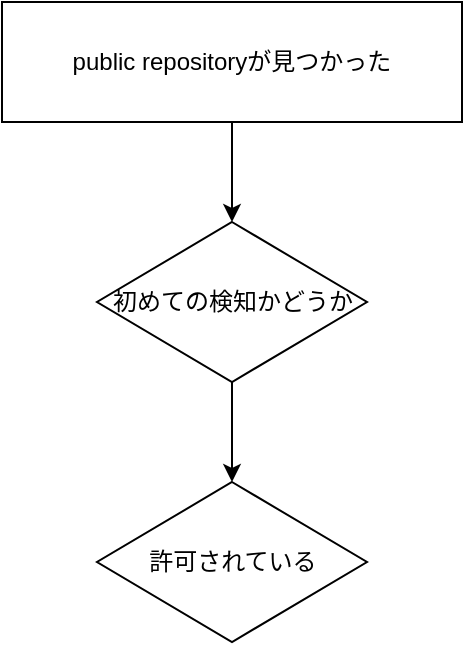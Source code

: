 <mxfile>
    <diagram id="AGb_P7g1bpN1Gn6mZo3q" name="Page-1">
        <mxGraphModel dx="699" dy="361" grid="1" gridSize="10" guides="1" tooltips="1" connect="1" arrows="1" fold="1" page="1" pageScale="1" pageWidth="827" pageHeight="1169" math="0" shadow="0">
            <root>
                <mxCell id="0"/>
                <mxCell id="1" parent="0"/>
                <mxCell id="3" style="edgeStyle=none;html=1;" edge="1" parent="1" source="2" target="4">
                    <mxGeometry relative="1" as="geometry">
                        <mxPoint x="435" y="240" as="targetPoint"/>
                    </mxGeometry>
                </mxCell>
                <mxCell id="2" value="public repositoryが見つかった" style="rounded=0;whiteSpace=wrap;html=1;" vertex="1" parent="1">
                    <mxGeometry x="320" y="110" width="230" height="60" as="geometry"/>
                </mxCell>
                <mxCell id="5" style="edgeStyle=none;html=1;entryX=0.5;entryY=0;entryDx=0;entryDy=0;" edge="1" parent="1" source="4" target="6">
                    <mxGeometry relative="1" as="geometry">
                        <mxPoint x="600" y="260" as="targetPoint"/>
                    </mxGeometry>
                </mxCell>
                <mxCell id="4" value="初めての検知かどうか" style="rhombus;whiteSpace=wrap;html=1;" vertex="1" parent="1">
                    <mxGeometry x="367.5" y="220" width="135" height="80" as="geometry"/>
                </mxCell>
                <mxCell id="6" value="許可されている" style="rhombus;whiteSpace=wrap;html=1;" vertex="1" parent="1">
                    <mxGeometry x="367.5" y="350" width="135" height="80" as="geometry"/>
                </mxCell>
            </root>
        </mxGraphModel>
    </diagram>
</mxfile>